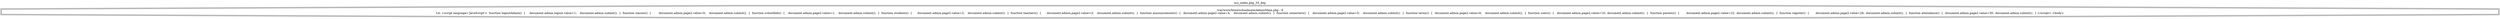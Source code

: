 digraph cfg {
  label="xss_index.php_33_dep";
  labelloc=t;
  n1 [shape=doubleoctagon, label="/var/www/html/schoolmate/AdminMain.php : 9\nLit: <script language='JavaScript'>  function logoutAdmin()  {	document.admin.logout.value=1;	document.admin.submit();  }  function classes()  {	document.admin.page2.value=0;	document.admin.submit();  }  function schoolInfo()  {	document.admin.page2.value=1;	document.admin.submit();  }  function students()  {	document.admin.page2.value=2;	document.admin.submit();  }  function teachers()  {	document.admin.page2.value=3;	document.admin.submit();  }  function announcements()  {	document.admin.page2.value=4;	document.admin.submit();  }  function semesters()  {	document.admin.page2.value=5;	document.admin.submit();  }  function terms()  {	document.admin.page2.value=6;	document.admin.submit();  }  function users()  {	document.admin.page2.value=10;	document.admin.submit();  }  function parents()  {	document.admin.page2.value=22;	document.admin.submit();  }  function register()  {	document.admin.page2.value=26;	document.admin.submit();  }  function attendance()  {	document.admin.page2.value=30;	document.admin.submit();  } </script> <body>\n"];
}
